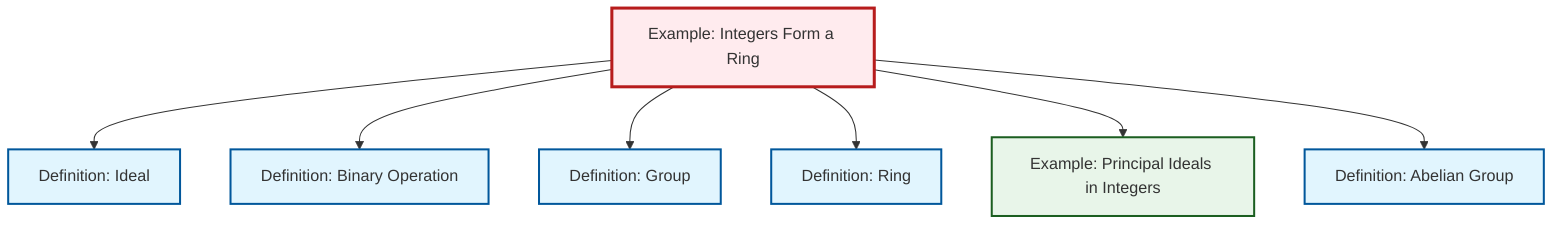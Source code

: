 graph TD
    classDef definition fill:#e1f5fe,stroke:#01579b,stroke-width:2px
    classDef theorem fill:#f3e5f5,stroke:#4a148c,stroke-width:2px
    classDef axiom fill:#fff3e0,stroke:#e65100,stroke-width:2px
    classDef example fill:#e8f5e9,stroke:#1b5e20,stroke-width:2px
    classDef current fill:#ffebee,stroke:#b71c1c,stroke-width:3px
    def-ring["Definition: Ring"]:::definition
    ex-principal-ideal["Example: Principal Ideals in Integers"]:::example
    def-ideal["Definition: Ideal"]:::definition
    def-abelian-group["Definition: Abelian Group"]:::definition
    def-group["Definition: Group"]:::definition
    ex-integers-ring["Example: Integers Form a Ring"]:::example
    def-binary-operation["Definition: Binary Operation"]:::definition
    ex-integers-ring --> def-ideal
    ex-integers-ring --> def-binary-operation
    ex-integers-ring --> def-group
    ex-integers-ring --> def-ring
    ex-integers-ring --> ex-principal-ideal
    ex-integers-ring --> def-abelian-group
    class ex-integers-ring current